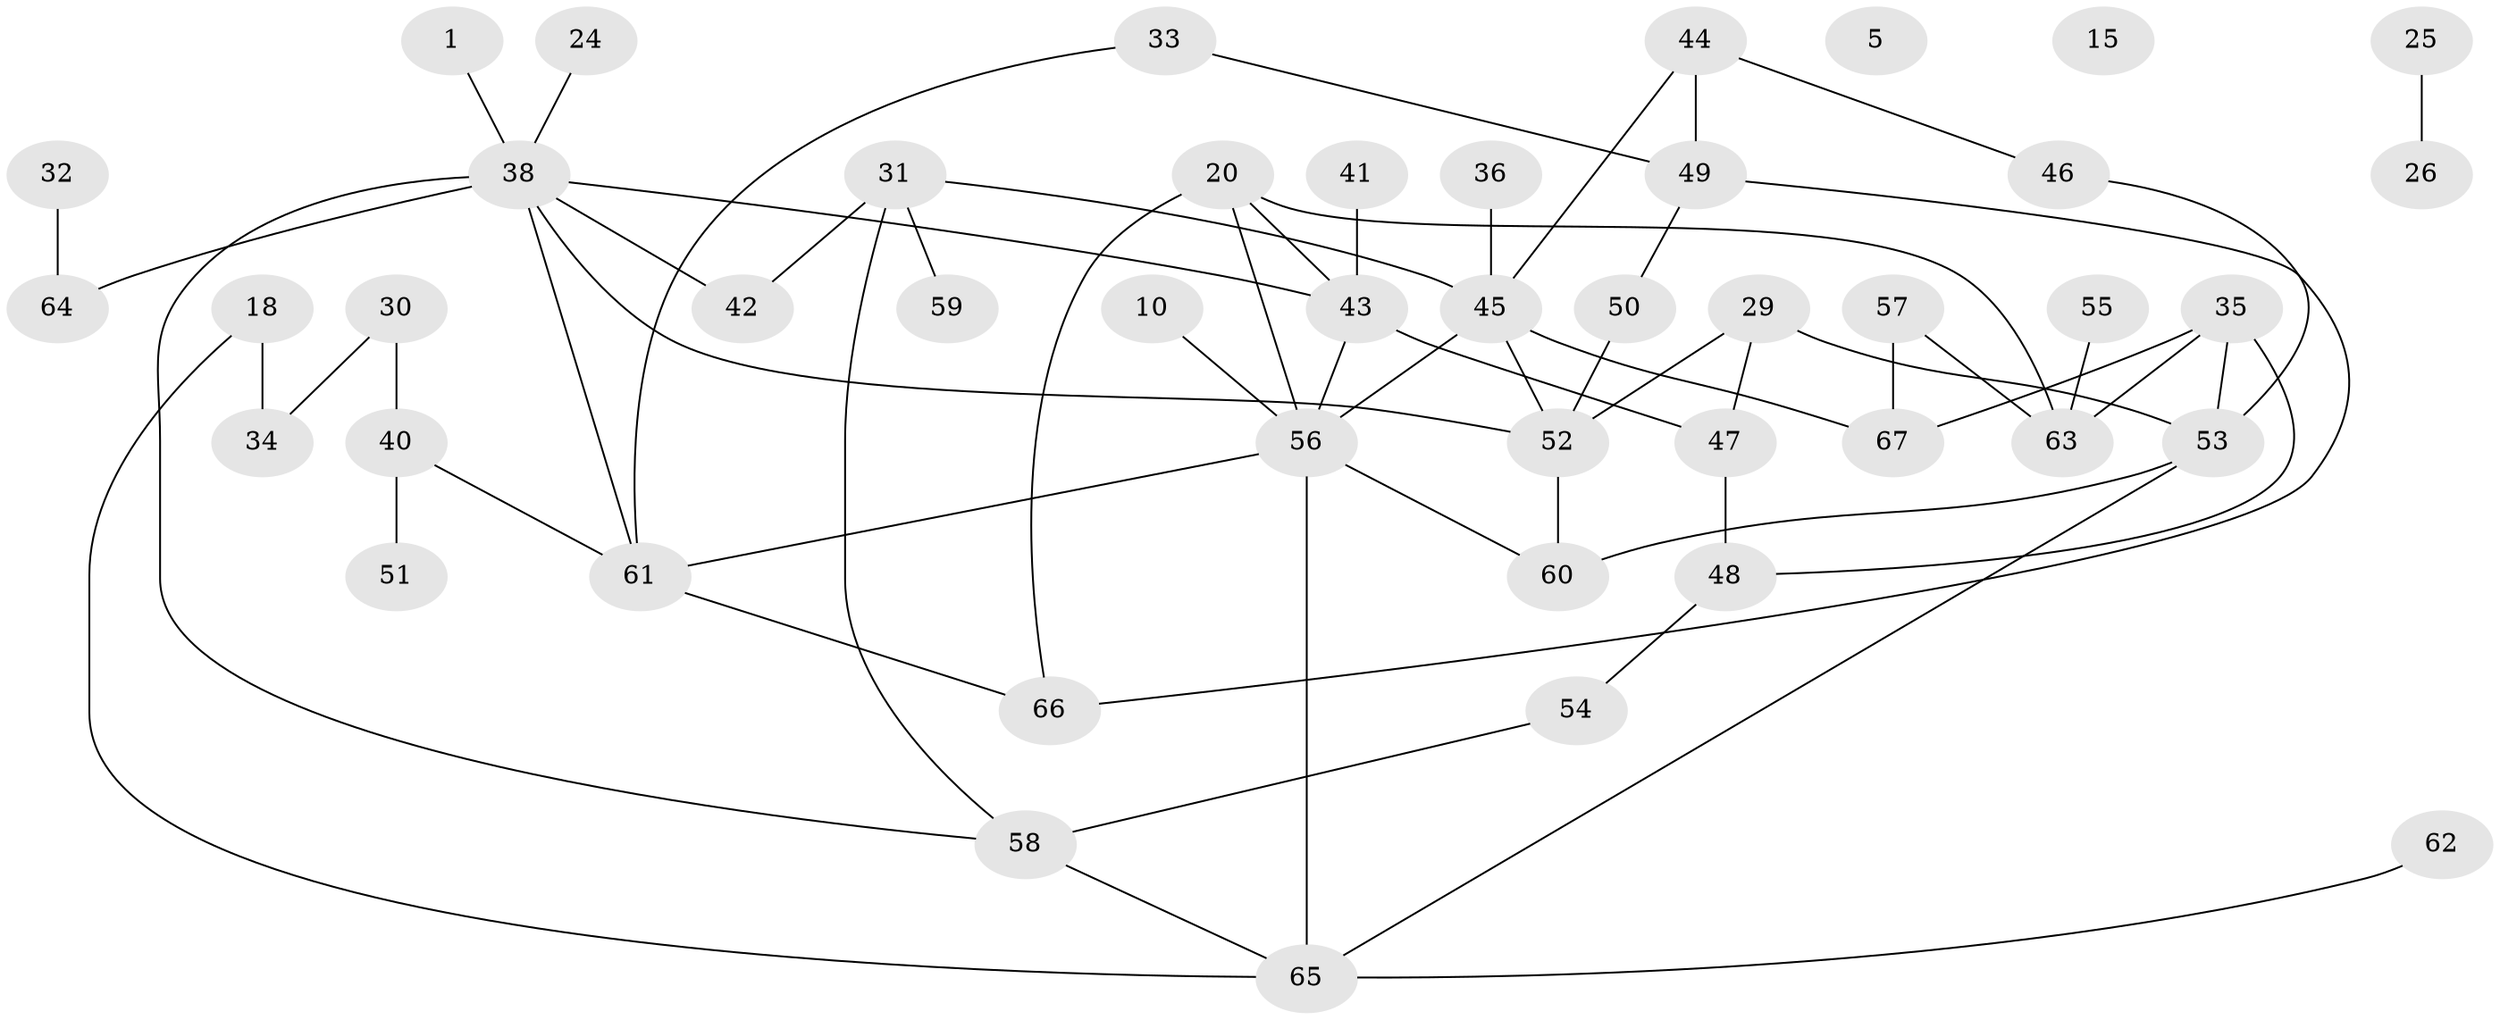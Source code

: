 // original degree distribution, {1: 0.23880597014925373, 4: 0.19402985074626866, 3: 0.22388059701492538, 0: 0.029850746268656716, 2: 0.23880597014925373, 6: 0.029850746268656716, 5: 0.04477611940298507}
// Generated by graph-tools (version 1.1) at 2025/43/03/04/25 21:43:29]
// undirected, 46 vertices, 63 edges
graph export_dot {
graph [start="1"]
  node [color=gray90,style=filled];
  1;
  5;
  10;
  15;
  18;
  20 [super="+2"];
  24;
  25;
  26;
  29 [super="+11"];
  30;
  31;
  32;
  33 [super="+4"];
  34;
  35;
  36;
  38 [super="+13"];
  40 [super="+23+12+28"];
  41;
  42;
  43 [super="+8"];
  44;
  45 [super="+19"];
  46;
  47 [super="+27"];
  48;
  49 [super="+14"];
  50;
  51;
  52;
  53 [super="+16"];
  54;
  55;
  56 [super="+3+17+7"];
  57;
  58;
  59;
  60;
  61 [super="+37"];
  62;
  63;
  64;
  65 [super="+39"];
  66 [super="+22"];
  67;
  1 -- 38;
  10 -- 56;
  18 -- 34;
  18 -- 65;
  20 -- 66 [weight=2];
  20 -- 63;
  20 -- 43;
  20 -- 56;
  24 -- 38;
  25 -- 26;
  29 -- 47;
  29 -- 53;
  29 -- 52;
  30 -- 34;
  30 -- 40;
  31 -- 42;
  31 -- 58;
  31 -- 59;
  31 -- 45;
  32 -- 64;
  33 -- 61;
  33 -- 49;
  35 -- 48;
  35 -- 53 [weight=2];
  35 -- 63;
  35 -- 67;
  36 -- 45;
  38 -- 52;
  38 -- 58;
  38 -- 61;
  38 -- 43;
  38 -- 64;
  38 -- 42;
  40 -- 51;
  40 -- 61;
  41 -- 43;
  43 -- 47;
  43 -- 56;
  44 -- 46;
  44 -- 49;
  44 -- 45;
  45 -- 67;
  45 -- 52;
  45 -- 56;
  46 -- 53;
  47 -- 48;
  48 -- 54;
  49 -- 50;
  49 -- 66;
  50 -- 52;
  52 -- 60;
  53 -- 60;
  53 -- 65;
  54 -- 58;
  55 -- 63;
  56 -- 60;
  56 -- 61;
  56 -- 65;
  57 -- 63;
  57 -- 67;
  58 -- 65;
  61 -- 66;
  62 -- 65;
}
